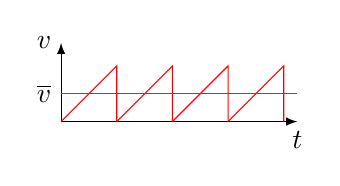 \begin{tikzpicture}[>=latex]
	\draw[->] (0,0) -- ++(3, 0) node[below] {$t$};
	\draw[->] (0,0) -- ++(0, 1) node[left] {$v$};
	\foreach \i in {0,...,3}{
			\draw[red, shift={({\i*cos(45)}, 0)}] (0,0) -- (45:1) -- ++(0, {-sin(45)});
		}
	\draw[teal] (0,{0.5*sin(45)}) node[left, text=black] {$\overline{v}$} -- ++(3,
	0);
\end{tikzpicture}